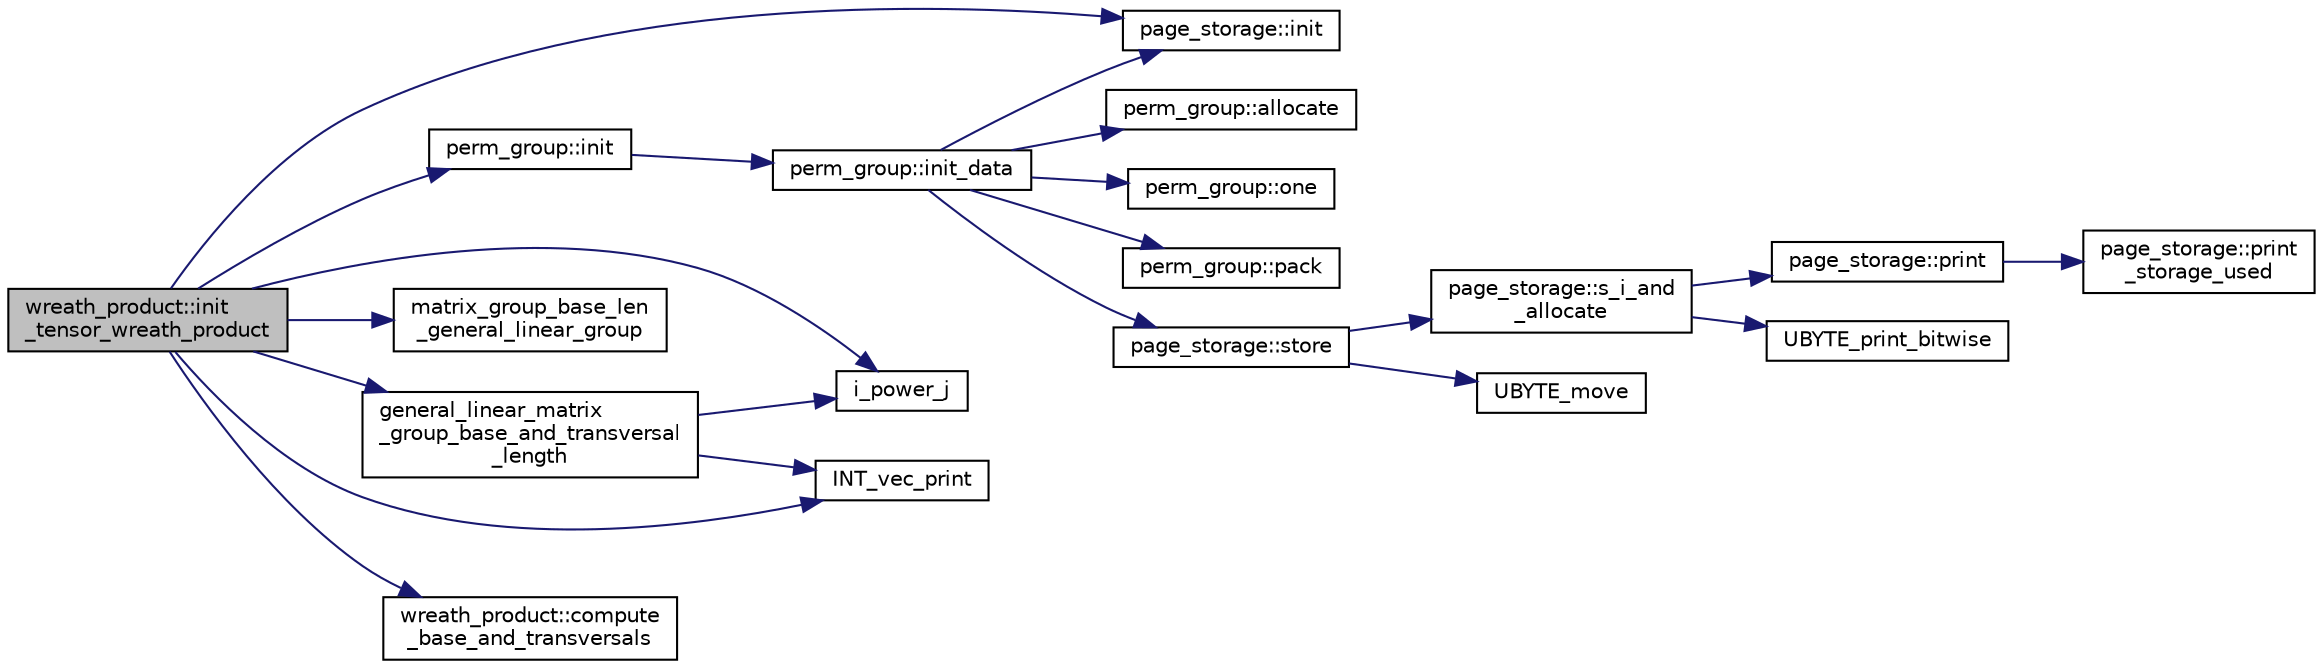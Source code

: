 digraph "wreath_product::init_tensor_wreath_product"
{
  edge [fontname="Helvetica",fontsize="10",labelfontname="Helvetica",labelfontsize="10"];
  node [fontname="Helvetica",fontsize="10",shape=record];
  rankdir="LR";
  Node500 [label="wreath_product::init\l_tensor_wreath_product",height=0.2,width=0.4,color="black", fillcolor="grey75", style="filled", fontcolor="black"];
  Node500 -> Node501 [color="midnightblue",fontsize="10",style="solid",fontname="Helvetica"];
  Node501 [label="perm_group::init",height=0.2,width=0.4,color="black", fillcolor="white", style="filled",URL="$df/d0a/classperm__group.html#aefb07e1e34c09ec498ca1ae072520b48"];
  Node501 -> Node502 [color="midnightblue",fontsize="10",style="solid",fontname="Helvetica"];
  Node502 [label="perm_group::init_data",height=0.2,width=0.4,color="black", fillcolor="white", style="filled",URL="$df/d0a/classperm__group.html#abbcdd66714f6c380e6343d12592f0745"];
  Node502 -> Node503 [color="midnightblue",fontsize="10",style="solid",fontname="Helvetica"];
  Node503 [label="perm_group::allocate",height=0.2,width=0.4,color="black", fillcolor="white", style="filled",URL="$df/d0a/classperm__group.html#a597c9991f5c1d8b16cc74bcd7003ee73"];
  Node502 -> Node504 [color="midnightblue",fontsize="10",style="solid",fontname="Helvetica"];
  Node504 [label="page_storage::init",height=0.2,width=0.4,color="black", fillcolor="white", style="filled",URL="$dc/d72/classpage__storage.html#a53d9d92efcff0000764402fcf7cef6e2"];
  Node502 -> Node505 [color="midnightblue",fontsize="10",style="solid",fontname="Helvetica"];
  Node505 [label="perm_group::one",height=0.2,width=0.4,color="black", fillcolor="white", style="filled",URL="$df/d0a/classperm__group.html#ab959c8e4c528c27dfc8d4ac1919681ee"];
  Node502 -> Node506 [color="midnightblue",fontsize="10",style="solid",fontname="Helvetica"];
  Node506 [label="perm_group::pack",height=0.2,width=0.4,color="black", fillcolor="white", style="filled",URL="$df/d0a/classperm__group.html#aa4595f87262bd95ed5656704c9cfa164"];
  Node502 -> Node507 [color="midnightblue",fontsize="10",style="solid",fontname="Helvetica"];
  Node507 [label="page_storage::store",height=0.2,width=0.4,color="black", fillcolor="white", style="filled",URL="$dc/d72/classpage__storage.html#a3d04ee0a97310a8211e223ccea1d2d3f"];
  Node507 -> Node508 [color="midnightblue",fontsize="10",style="solid",fontname="Helvetica"];
  Node508 [label="page_storage::s_i_and\l_allocate",height=0.2,width=0.4,color="black", fillcolor="white", style="filled",URL="$dc/d72/classpage__storage.html#aa43eb1ae49a6688771f7a89cbe2cd7bf"];
  Node508 -> Node509 [color="midnightblue",fontsize="10",style="solid",fontname="Helvetica"];
  Node509 [label="page_storage::print",height=0.2,width=0.4,color="black", fillcolor="white", style="filled",URL="$dc/d72/classpage__storage.html#a61e349f7431f6e16328bcfbc7e1d5633"];
  Node509 -> Node510 [color="midnightblue",fontsize="10",style="solid",fontname="Helvetica"];
  Node510 [label="page_storage::print\l_storage_used",height=0.2,width=0.4,color="black", fillcolor="white", style="filled",URL="$dc/d72/classpage__storage.html#a719dd1f54fd300fbc94ca2b750ed4508"];
  Node508 -> Node511 [color="midnightblue",fontsize="10",style="solid",fontname="Helvetica"];
  Node511 [label="UBYTE_print_bitwise",height=0.2,width=0.4,color="black", fillcolor="white", style="filled",URL="$d5/db4/io__and__os_8h.html#a920069ee78174f219534fed767865637"];
  Node507 -> Node512 [color="midnightblue",fontsize="10",style="solid",fontname="Helvetica"];
  Node512 [label="UBYTE_move",height=0.2,width=0.4,color="black", fillcolor="white", style="filled",URL="$d9/d60/discreta_8h.html#ae0491e6776a8371ca5387826b752780b"];
  Node500 -> Node513 [color="midnightblue",fontsize="10",style="solid",fontname="Helvetica"];
  Node513 [label="i_power_j",height=0.2,width=0.4,color="black", fillcolor="white", style="filled",URL="$de/dc5/algebra__and__number__theory_8h.html#a39b321523e8957d701618bb5cac542b5"];
  Node500 -> Node514 [color="midnightblue",fontsize="10",style="solid",fontname="Helvetica"];
  Node514 [label="matrix_group_base_len\l_general_linear_group",height=0.2,width=0.4,color="black", fillcolor="white", style="filled",URL="$de/dc5/algebra__and__number__theory_8h.html#a01b8e54f7c8c3ea523e6042228981013"];
  Node500 -> Node515 [color="midnightblue",fontsize="10",style="solid",fontname="Helvetica"];
  Node515 [label="general_linear_matrix\l_group_base_and_transversal\l_length",height=0.2,width=0.4,color="black", fillcolor="white", style="filled",URL="$de/dc5/algebra__and__number__theory_8h.html#a7a47638d706bd9f4e88f50fa042da7bb"];
  Node515 -> Node513 [color="midnightblue",fontsize="10",style="solid",fontname="Helvetica"];
  Node515 -> Node516 [color="midnightblue",fontsize="10",style="solid",fontname="Helvetica"];
  Node516 [label="INT_vec_print",height=0.2,width=0.4,color="black", fillcolor="white", style="filled",URL="$df/dbf/sajeeb_8_c.html#a79a5901af0b47dd0d694109543c027fe"];
  Node500 -> Node516 [color="midnightblue",fontsize="10",style="solid",fontname="Helvetica"];
  Node500 -> Node504 [color="midnightblue",fontsize="10",style="solid",fontname="Helvetica"];
  Node500 -> Node517 [color="midnightblue",fontsize="10",style="solid",fontname="Helvetica"];
  Node517 [label="wreath_product::compute\l_base_and_transversals",height=0.2,width=0.4,color="black", fillcolor="white", style="filled",URL="$d8/dfa/classwreath__product.html#a655b4e2bf5166a188772b717466db185"];
}
